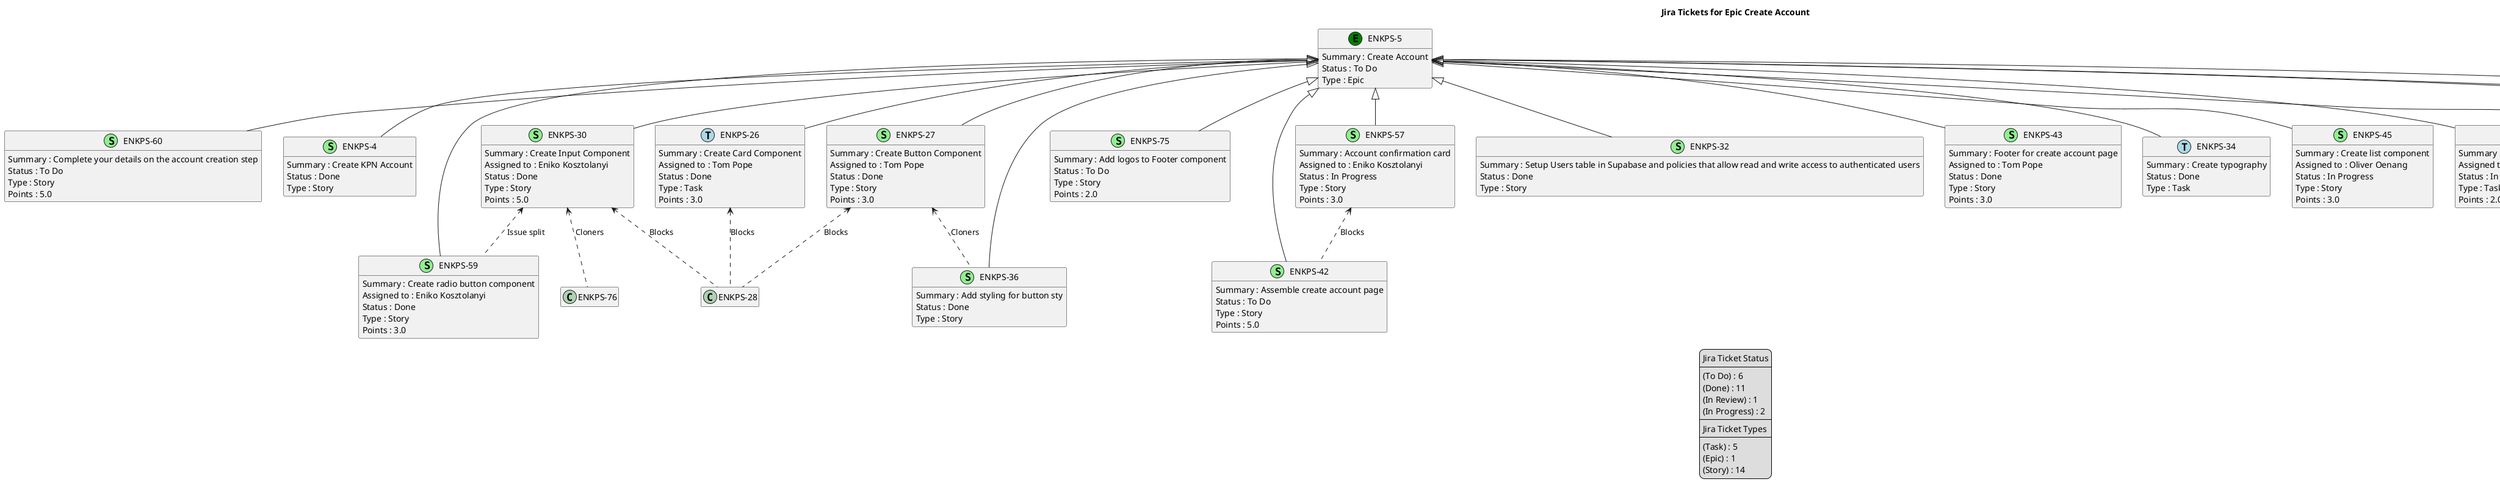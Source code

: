 @startuml
'https://plantuml.com/class-diagram

' GENERATE CLASS DIAGRAM ===========
' Generated at    : Tue May 14 15:57:50 CEST 2024

title Jira Tickets for Epic Create Account
hide empty members

legend
Jira Ticket Status
----
(To Do) : 6
(Done) : 11
(In Review) : 1
(In Progress) : 2
----
Jira Ticket Types
----
(Task) : 5
(Epic) : 1
(Story) : 14
end legend


' Tickets =======
class "ENKPS-60" << (S,lightgreen) >> {
  Summary : Complete your details on the account creation step
  Status : To Do
  Type : Story
  Points : 5.0
}

class "ENKPS-4" << (S,lightgreen) >> {
  Summary : Create KPN Account
  Status : Done
  Type : Story
}

class "ENKPS-5" << (E,green) >> {
  Summary : Create Account
  Status : To Do
  Type : Epic
}

class "ENKPS-30" << (S,lightgreen) >> {
  Summary : Create Input Component
  Assigned to : Eniko Kosztolanyi
  Status : Done
  Type : Story
  Points : 5.0
}

class "ENKPS-75" << (S,lightgreen) >> {
  Summary : Add logos to Footer component
  Status : To Do
  Type : Story
  Points : 2.0
}

class "ENKPS-42" << (S,lightgreen) >> {
  Summary : Assemble create account page
  Status : To Do
  Type : Story
  Points : 5.0
}

class "ENKPS-32" << (S,lightgreen) >> {
  Summary : Setup Users table in Supabase and policies that allow read and write access to authenticated users
  Status : Done
  Type : Story
}

class "ENKPS-43" << (S,lightgreen) >> {
  Summary : Footer for create account page
  Assigned to : Tom Pope
  Status : Done
  Type : Story
  Points : 3.0
}

class "ENKPS-34" << (T,lightblue) >> {
  Summary : Create typography
  Status : Done
  Type : Task
}

class "ENKPS-45" << (S,lightgreen) >> {
  Summary : Create list component 
  Assigned to : Oliver Oenang
  Status : In Progress
  Type : Story
  Points : 3.0
}

class "ENKPS-57" << (S,lightgreen) >> {
  Summary : Account confirmation card
  Assigned to : Eniko Kosztolanyi
  Status : In Progress
  Type : Story
  Points : 3.0
}

class "ENKPS-46" << (T,lightblue) >> {
  Summary : Build icon functionality component
  Assigned to : Oliver Oenang
  Status : In Review
  Type : Task
  Points : 2.0
}

class "ENKPS-36" << (S,lightgreen) >> {
  Summary : Add styling for button sty
  Status : Done
  Type : Story
}

class "ENKPS-25" << (T,lightblue) >> {
  Summary : Create routing for all of account creation user flow
  Assigned to : Eniko Kosztolanyi
  Status : Done
  Type : Task
  Points : 3.0
}

class "ENKPS-58" << (S,lightgreen) >> {
  Summary : Add facebook log ins to create account step
  Status : To Do
  Type : Story
  Points : 8.0
}

class "ENKPS-26" << (T,lightblue) >> {
  Summary : Create Card Component 
  Assigned to : Tom Pope
  Status : Done
  Type : Task
  Points : 3.0
}

class "ENKPS-59" << (S,lightgreen) >> {
  Summary : Create radio button component
  Assigned to : Eniko Kosztolanyi
  Status : Done
  Type : Story
  Points : 3.0
}

class "ENKPS-27" << (S,lightgreen) >> {
  Summary : Create Button Component
  Assigned to : Tom Pope
  Status : Done
  Type : Story
  Points : 3.0
}

class "ENKPS-8" << (T,lightblue) >> {
  Summary : SPIKE: Create content model for account creation
  Status : Done
  Type : Task
}

class "ENKPS-9" << (S,lightgreen) >> {
  Summary : Add google log in to create account step 
  Status : To Do
  Type : Story
  Points : 8.0
}



' Links =======

' Parents =======
"ENKPS-5" <|-- "ENKPS-60"
"ENKPS-5" <|-- "ENKPS-4"
"ENKPS-5" <|-- "ENKPS-30"
"ENKPS-5" <|-- "ENKPS-75"
"ENKPS-5" <|-- "ENKPS-42"
"ENKPS-5" <|-- "ENKPS-32"
"ENKPS-5" <|-- "ENKPS-43"
"ENKPS-5" <|-- "ENKPS-34"
"ENKPS-5" <|-- "ENKPS-45"
"ENKPS-5" <|-- "ENKPS-57"
"ENKPS-5" <|-- "ENKPS-46"
"ENKPS-5" <|-- "ENKPS-36"
"ENKPS-5" <|-- "ENKPS-25"
"ENKPS-5" <|-- "ENKPS-58"
"ENKPS-5" <|-- "ENKPS-26"
"ENKPS-5" <|-- "ENKPS-59"
"ENKPS-5" <|-- "ENKPS-27"
"ENKPS-5" <|-- "ENKPS-8"
"ENKPS-5" <|-- "ENKPS-9"

"ENKPS-30" <.. "ENKPS-28" : Blocks

"ENKPS-30" <.. "ENKPS-76" : Cloners

"ENKPS-30" <.. "ENKPS-59" : Issue split

"ENKPS-57" <.. "ENKPS-42" : Blocks

"ENKPS-26" <.. "ENKPS-28" : Blocks

"ENKPS-27" <.. "ENKPS-28" : Blocks

"ENKPS-27" <.. "ENKPS-36" : Cloners

"ENKPS-9" <.. "ENKPS-58" : Issue split



@enduml
